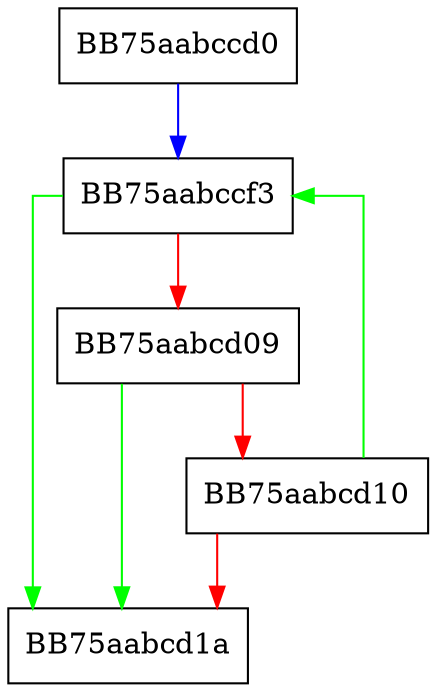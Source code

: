 digraph getVariableNumber {
  node [shape="box"];
  graph [splines=ortho];
  BB75aabccd0 -> BB75aabccf3 [color="blue"];
  BB75aabccf3 -> BB75aabcd1a [color="green"];
  BB75aabccf3 -> BB75aabcd09 [color="red"];
  BB75aabcd09 -> BB75aabcd1a [color="green"];
  BB75aabcd09 -> BB75aabcd10 [color="red"];
  BB75aabcd10 -> BB75aabccf3 [color="green"];
  BB75aabcd10 -> BB75aabcd1a [color="red"];
}